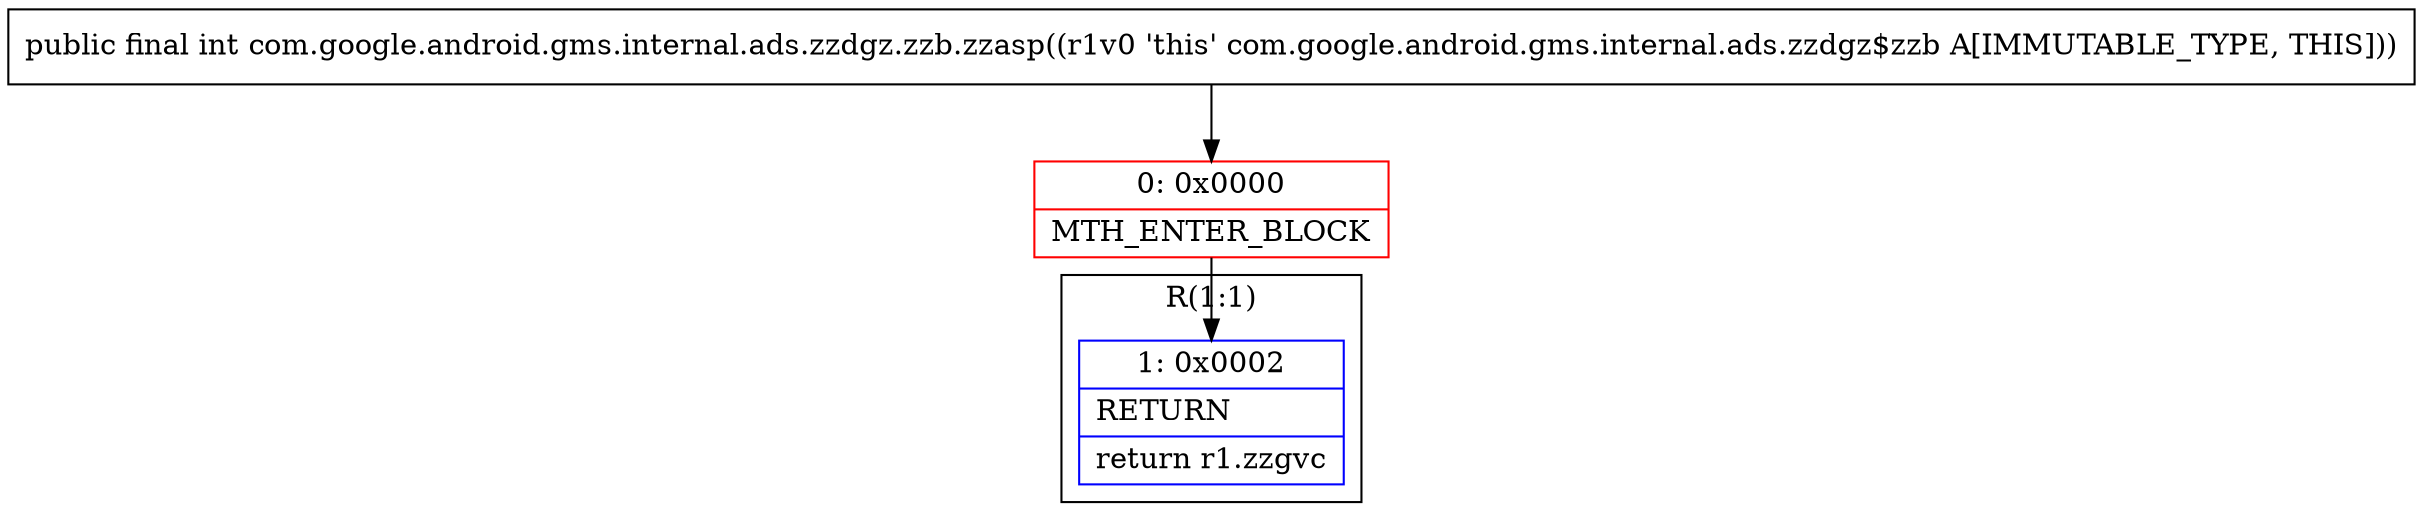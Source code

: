 digraph "CFG forcom.google.android.gms.internal.ads.zzdgz.zzb.zzasp()I" {
subgraph cluster_Region_434416623 {
label = "R(1:1)";
node [shape=record,color=blue];
Node_1 [shape=record,label="{1\:\ 0x0002|RETURN\l|return r1.zzgvc\l}"];
}
Node_0 [shape=record,color=red,label="{0\:\ 0x0000|MTH_ENTER_BLOCK\l}"];
MethodNode[shape=record,label="{public final int com.google.android.gms.internal.ads.zzdgz.zzb.zzasp((r1v0 'this' com.google.android.gms.internal.ads.zzdgz$zzb A[IMMUTABLE_TYPE, THIS])) }"];
MethodNode -> Node_0;
Node_0 -> Node_1;
}

